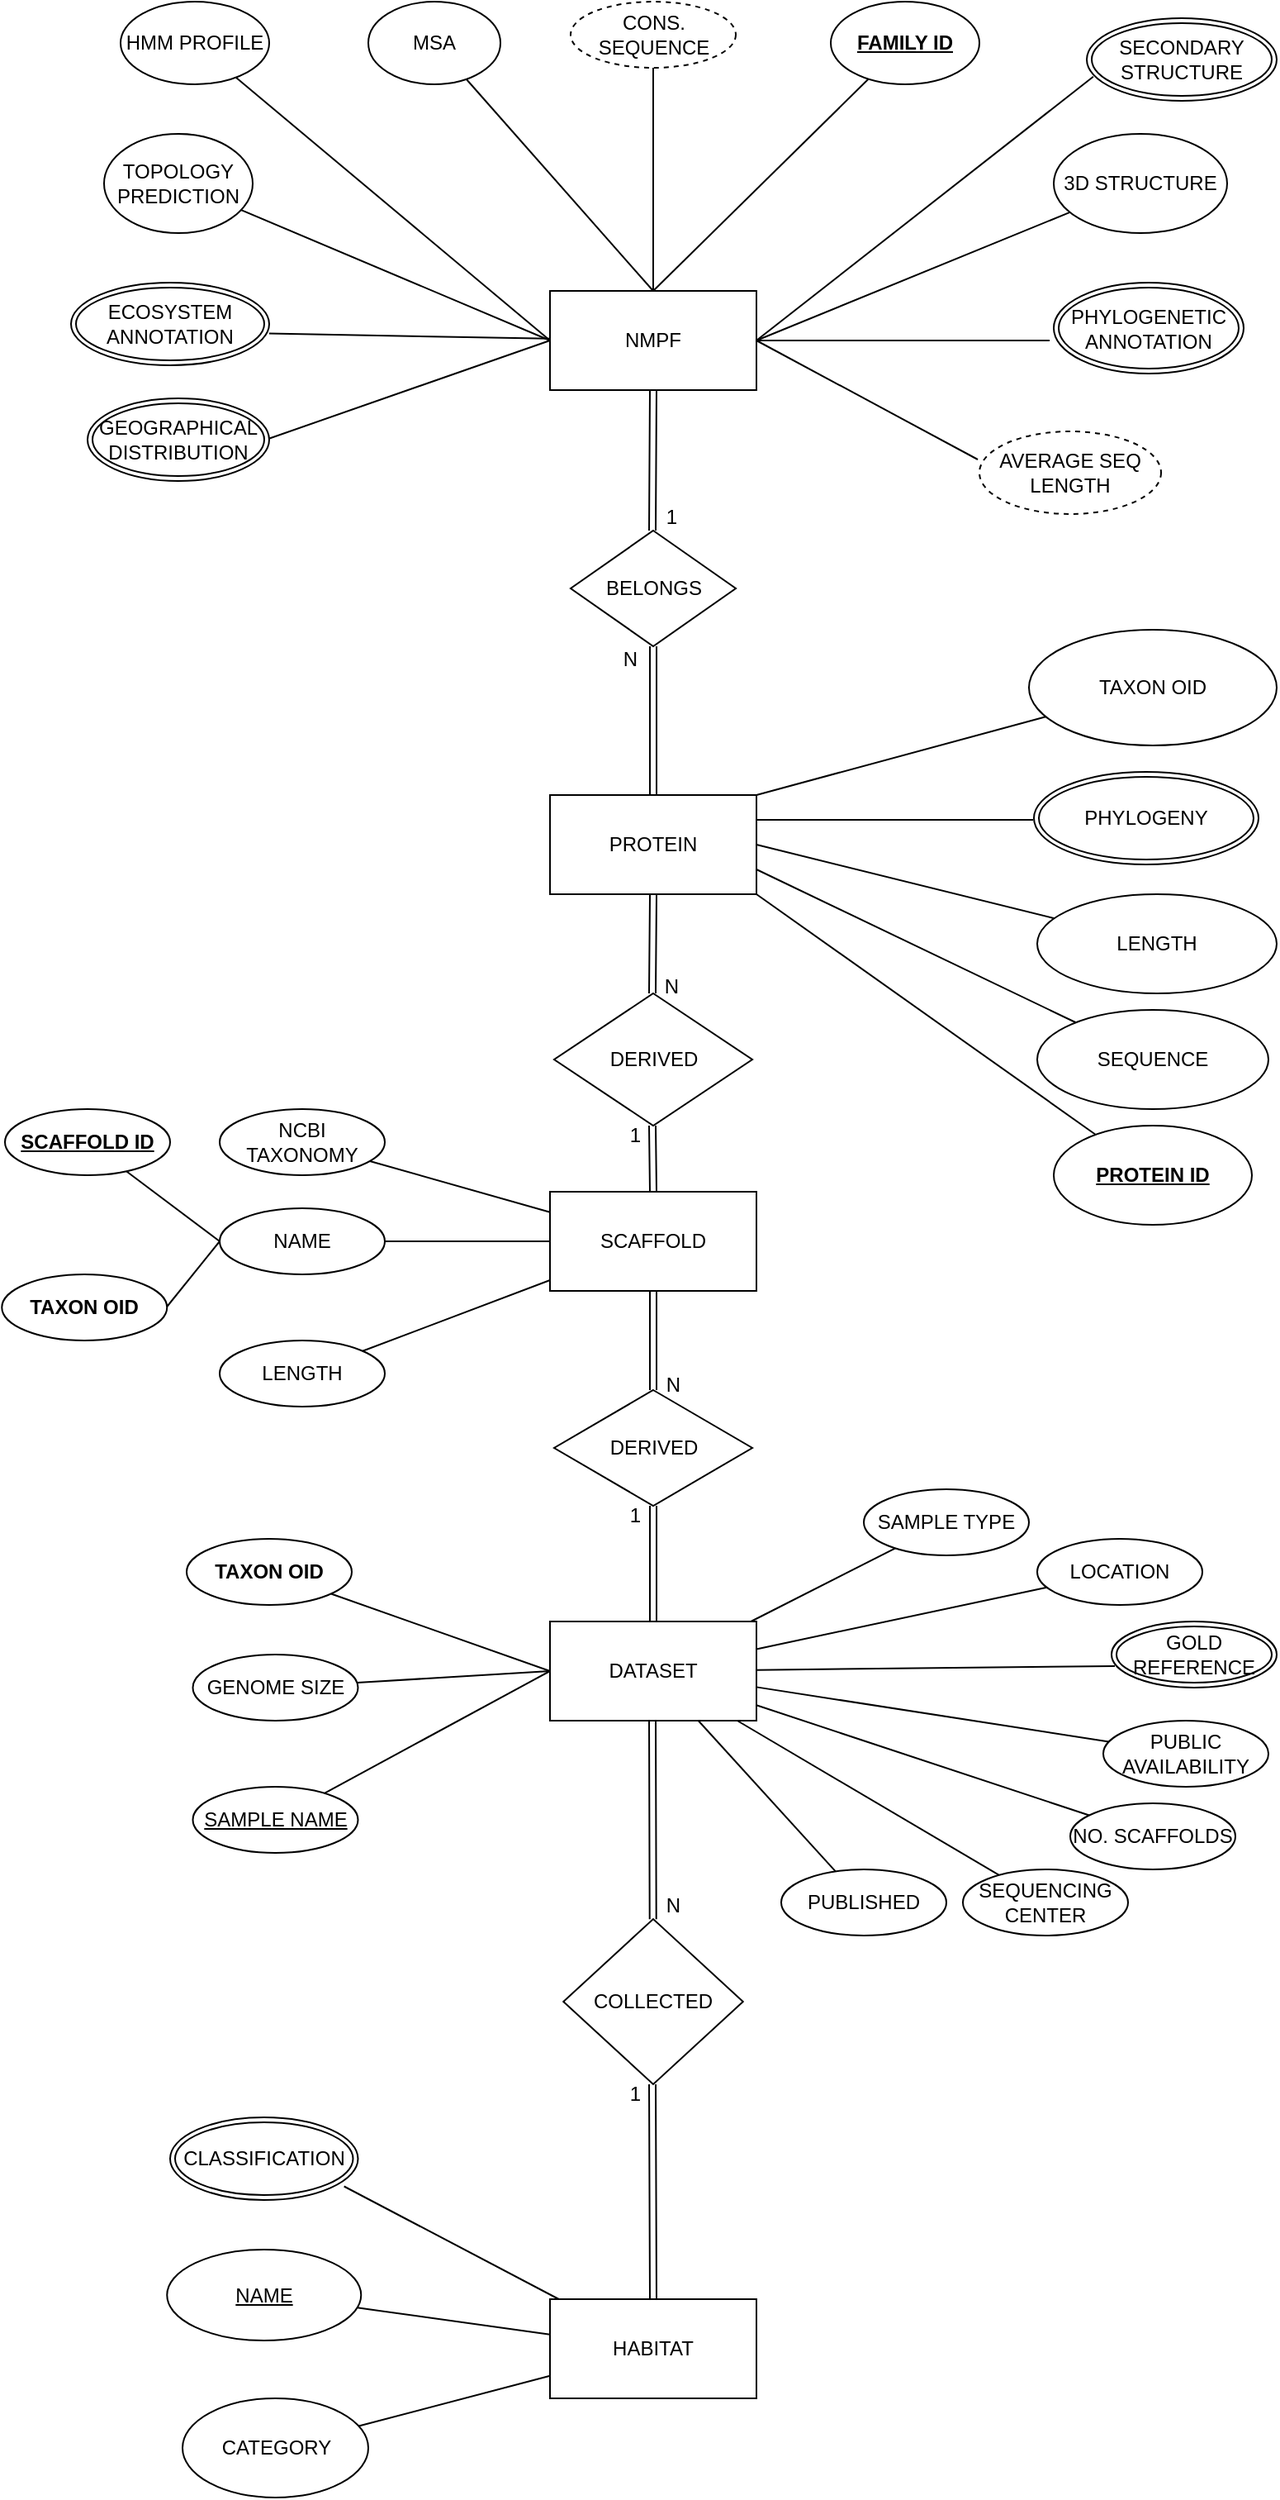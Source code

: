 <mxfile version="22.0.4" type="github">
  <diagram id="R2lEEEUBdFMjLlhIrx00" name="Page-1">
    <mxGraphModel dx="1434" dy="1858" grid="1" gridSize="10" guides="1" tooltips="1" connect="1" arrows="1" fold="1" page="1" pageScale="1" pageWidth="850" pageHeight="1100" math="0" shadow="0" extFonts="Permanent Marker^https://fonts.googleapis.com/css?family=Permanent+Marker">
      <root>
        <mxCell id="0" />
        <mxCell id="1" parent="0" />
        <mxCell id="Yh4BVkky_7kEf2Jk04-v-19" style="rounded=0;orthogonalLoop=1;jettySize=auto;html=1;endArrow=none;endFill=0;labelBackgroundColor=none;fontColor=default;entryX=0.5;entryY=1;entryDx=0;entryDy=0;" parent="1" source="Yh4BVkky_7kEf2Jk04-v-1" target="3lu_bXjI-AjVLZ6_Voox-1" edge="1">
          <mxGeometry relative="1" as="geometry">
            <mxPoint x="443" y="-420" as="targetPoint" />
          </mxGeometry>
        </mxCell>
        <mxCell id="Yh4BVkky_7kEf2Jk04-v-20" style="rounded=0;orthogonalLoop=1;jettySize=auto;html=1;endArrow=none;endFill=0;labelBackgroundColor=none;fontColor=default;exitX=0.5;exitY=0;exitDx=0;exitDy=0;" parent="1" source="Yh4BVkky_7kEf2Jk04-v-1" target="Yh4BVkky_7kEf2Jk04-v-4" edge="1">
          <mxGeometry relative="1" as="geometry">
            <mxPoint x="320" y="400" as="sourcePoint" />
          </mxGeometry>
        </mxCell>
        <mxCell id="Yh4BVkky_7kEf2Jk04-v-21" style="rounded=0;orthogonalLoop=1;jettySize=auto;html=1;endArrow=none;endFill=0;labelBackgroundColor=none;fontColor=default;exitX=0;exitY=0.5;exitDx=0;exitDy=0;" parent="1" source="Yh4BVkky_7kEf2Jk04-v-1" edge="1">
          <mxGeometry relative="1" as="geometry">
            <mxPoint x="370" y="-260" as="sourcePoint" />
            <mxPoint x="206.579" y="-204.504" as="targetPoint" />
          </mxGeometry>
        </mxCell>
        <mxCell id="Yh4BVkky_7kEf2Jk04-v-22" style="rounded=0;orthogonalLoop=1;jettySize=auto;html=1;endArrow=none;endFill=0;labelBackgroundColor=none;fontColor=default;" parent="1" source="Yh4BVkky_7kEf2Jk04-v-1" edge="1">
          <mxGeometry relative="1" as="geometry">
            <mxPoint x="682.5" y="-265" as="targetPoint" />
          </mxGeometry>
        </mxCell>
        <mxCell id="Yh4BVkky_7kEf2Jk04-v-23" style="rounded=0;orthogonalLoop=1;jettySize=auto;html=1;endArrow=none;endFill=0;labelBackgroundColor=none;fontColor=default;exitX=0;exitY=0.5;exitDx=0;exitDy=0;" parent="1" source="Yh4BVkky_7kEf2Jk04-v-1" target="Yh4BVkky_7kEf2Jk04-v-5" edge="1">
          <mxGeometry relative="1" as="geometry" />
        </mxCell>
        <mxCell id="Yh4BVkky_7kEf2Jk04-v-24" style="rounded=0;orthogonalLoop=1;jettySize=auto;html=1;endArrow=none;endFill=0;labelBackgroundColor=none;fontColor=default;exitX=1;exitY=0.5;exitDx=0;exitDy=0;" parent="1" source="Yh4BVkky_7kEf2Jk04-v-1" edge="1">
          <mxGeometry relative="1" as="geometry">
            <mxPoint x="178" y="290" as="sourcePoint" />
            <mxPoint x="708.952" y="-424.614" as="targetPoint" />
          </mxGeometry>
        </mxCell>
        <mxCell id="Yh4BVkky_7kEf2Jk04-v-25" style="rounded=0;orthogonalLoop=1;jettySize=auto;html=1;endArrow=none;endFill=0;labelBackgroundColor=none;fontColor=default;exitX=0;exitY=0.5;exitDx=0;exitDy=0;" parent="1" source="Yh4BVkky_7kEf2Jk04-v-1" target="Yh4BVkky_7kEf2Jk04-v-7" edge="1">
          <mxGeometry relative="1" as="geometry" />
        </mxCell>
        <mxCell id="Yh4BVkky_7kEf2Jk04-v-26" style="rounded=0;orthogonalLoop=1;jettySize=auto;html=1;endArrow=none;endFill=0;labelBackgroundColor=none;fontColor=default;" parent="1" source="Yh4BVkky_7kEf2Jk04-v-1" edge="1">
          <mxGeometry relative="1" as="geometry">
            <mxPoint x="170" y="330" as="sourcePoint" />
            <mxPoint x="209.976" y="-269.188" as="targetPoint" />
          </mxGeometry>
        </mxCell>
        <mxCell id="Yh4BVkky_7kEf2Jk04-v-1" value="NMPF" style="rounded=0;whiteSpace=wrap;html=1;labelBackgroundColor=none;" parent="1" vertex="1">
          <mxGeometry x="380" y="-295" width="125" height="60" as="geometry" />
        </mxCell>
        <mxCell id="Yh4BVkky_7kEf2Jk04-v-4" value="MSA" style="ellipse;whiteSpace=wrap;html=1;rounded=0;labelBackgroundColor=none;" parent="1" vertex="1">
          <mxGeometry x="270" y="-470" width="80" height="50" as="geometry" />
        </mxCell>
        <mxCell id="Yh4BVkky_7kEf2Jk04-v-5" value="HMM PROFILE" style="ellipse;whiteSpace=wrap;html=1;rounded=0;labelBackgroundColor=none;" parent="1" vertex="1">
          <mxGeometry x="120" y="-470" width="90" height="50" as="geometry" />
        </mxCell>
        <mxCell id="Yh4BVkky_7kEf2Jk04-v-7" value="TOPOLOGY PREDICTION" style="ellipse;whiteSpace=wrap;html=1;rounded=0;labelBackgroundColor=none;direction=west;" parent="1" vertex="1">
          <mxGeometry x="110" y="-390" width="90" height="60" as="geometry" />
        </mxCell>
        <mxCell id="Yh4BVkky_7kEf2Jk04-v-16" value="" style="rounded=0;orthogonalLoop=1;jettySize=auto;html=1;endArrow=none;endFill=0;labelBackgroundColor=none;fontColor=default;entryX=0.5;entryY=0;entryDx=0;entryDy=0;" parent="1" source="Yh4BVkky_7kEf2Jk04-v-11" target="Yh4BVkky_7kEf2Jk04-v-1" edge="1">
          <mxGeometry relative="1" as="geometry">
            <mxPoint x="190" y="135" as="targetPoint" />
          </mxGeometry>
        </mxCell>
        <mxCell id="Yh4BVkky_7kEf2Jk04-v-11" value="&lt;u&gt;&lt;b&gt;FAMILY ID&lt;/b&gt;&lt;/u&gt;" style="ellipse;whiteSpace=wrap;html=1;rounded=0;labelBackgroundColor=none;" parent="1" vertex="1">
          <mxGeometry x="550" y="-470" width="90" height="50" as="geometry" />
        </mxCell>
        <mxCell id="d79e8XBhKQ2igxdSj6Hg-4" value="" style="rounded=0;orthogonalLoop=1;jettySize=auto;html=1;endArrow=none;endFill=0;labelBackgroundColor=none;fontColor=default;exitX=1;exitY=0.5;exitDx=0;exitDy=0;" parent="1" source="Yh4BVkky_7kEf2Jk04-v-29" target="d79e8XBhKQ2igxdSj6Hg-1" edge="1">
          <mxGeometry relative="1" as="geometry" />
        </mxCell>
        <mxCell id="Yh4BVkky_7kEf2Jk04-v-29" value="&lt;div&gt;PROTEIN&lt;/div&gt;" style="rounded=0;whiteSpace=wrap;html=1;labelBackgroundColor=none;" parent="1" vertex="1">
          <mxGeometry x="380.01" y="10" width="125" height="60" as="geometry" />
        </mxCell>
        <mxCell id="Yh4BVkky_7kEf2Jk04-v-31" value="BELONGS" style="rhombus;whiteSpace=wrap;html=1;rounded=0;labelBackgroundColor=none;" parent="1" vertex="1">
          <mxGeometry x="392.51" y="-150" width="100" height="70" as="geometry" />
        </mxCell>
        <mxCell id="_KlqRlnfx3LXGcyiwgws-1" value="SEQUENCE" style="ellipse;whiteSpace=wrap;html=1;labelBackgroundColor=none;" parent="1" vertex="1">
          <mxGeometry x="675" y="140" width="140" height="60" as="geometry" />
        </mxCell>
        <mxCell id="_KlqRlnfx3LXGcyiwgws-2" value="" style="rounded=1;orthogonalLoop=1;jettySize=auto;html=1;endArrow=none;endFill=0;labelBackgroundColor=none;fontColor=default;exitX=1;exitY=0.75;exitDx=0;exitDy=0;" parent="1" source="Yh4BVkky_7kEf2Jk04-v-29" target="_KlqRlnfx3LXGcyiwgws-1" edge="1">
          <mxGeometry relative="1" as="geometry">
            <mxPoint x="650" y="360" as="sourcePoint" />
            <mxPoint x="710" y="210" as="targetPoint" />
          </mxGeometry>
        </mxCell>
        <mxCell id="_KlqRlnfx3LXGcyiwgws-3" value="&lt;b&gt;&lt;u&gt;PROTEIN ID&lt;/u&gt;&lt;/b&gt;" style="ellipse;whiteSpace=wrap;html=1;labelBackgroundColor=none;" parent="1" vertex="1">
          <mxGeometry x="685" y="210" width="120" height="60" as="geometry" />
        </mxCell>
        <mxCell id="_KlqRlnfx3LXGcyiwgws-5" value="TAXON OID" style="ellipse;whiteSpace=wrap;html=1;labelBackgroundColor=none;" parent="1" vertex="1">
          <mxGeometry x="670" y="-90" width="150" height="70" as="geometry" />
        </mxCell>
        <mxCell id="d79e8XBhKQ2igxdSj6Hg-1" value="LENGTH" style="ellipse;whiteSpace=wrap;html=1;rounded=0;labelBackgroundColor=none;" parent="1" vertex="1">
          <mxGeometry x="675" y="70" width="145" height="60" as="geometry" />
        </mxCell>
        <mxCell id="d79e8XBhKQ2igxdSj6Hg-12" value="" style="endArrow=none;html=1;rounded=0;labelBackgroundColor=none;fontColor=default;exitX=1;exitY=0.25;exitDx=0;exitDy=0;" parent="1" source="Yh4BVkky_7kEf2Jk04-v-29" edge="1">
          <mxGeometry width="50" height="50" relative="1" as="geometry">
            <mxPoint x="510" y="20" as="sourcePoint" />
            <mxPoint x="672.5" y="25" as="targetPoint" />
          </mxGeometry>
        </mxCell>
        <mxCell id="d79e8XBhKQ2igxdSj6Hg-14" value="HABITAT" style="rounded=0;whiteSpace=wrap;html=1;labelBackgroundColor=none;" parent="1" vertex="1">
          <mxGeometry x="380" y="920" width="125" height="60" as="geometry" />
        </mxCell>
        <mxCell id="d79e8XBhKQ2igxdSj6Hg-15" value="SCAFFOLD" style="rounded=0;whiteSpace=wrap;html=1;labelBackgroundColor=none;" parent="1" vertex="1">
          <mxGeometry x="380" y="250" width="125" height="60" as="geometry" />
        </mxCell>
        <mxCell id="d79e8XBhKQ2igxdSj6Hg-16" value="DATASET" style="rounded=0;whiteSpace=wrap;html=1;labelBackgroundColor=none;" parent="1" vertex="1">
          <mxGeometry x="380" y="510" width="125" height="60" as="geometry" />
        </mxCell>
        <mxCell id="7EveSGwWqRpmitjXYDmx-1" value="3D STRUCTURE" style="ellipse;whiteSpace=wrap;html=1;align=center;labelBackgroundColor=none;" parent="1" vertex="1">
          <mxGeometry x="685" y="-390" width="105" height="60" as="geometry" />
        </mxCell>
        <mxCell id="7EveSGwWqRpmitjXYDmx-2" value="" style="endArrow=none;html=1;rounded=0;labelBackgroundColor=none;fontColor=default;exitX=1;exitY=0.5;exitDx=0;exitDy=0;" parent="1" source="Yh4BVkky_7kEf2Jk04-v-1" target="7EveSGwWqRpmitjXYDmx-1" edge="1">
          <mxGeometry relative="1" as="geometry">
            <mxPoint x="450" y="-110" as="sourcePoint" />
            <mxPoint x="672.5" y="-231" as="targetPoint" />
          </mxGeometry>
        </mxCell>
        <mxCell id="d79e8XBhKQ2igxdSj6Hg-28" value="&lt;b style=&quot;&quot;&gt;TAXON OID&lt;/b&gt;" style="ellipse;whiteSpace=wrap;html=1;align=center;labelBackgroundColor=none;" parent="1" vertex="1">
          <mxGeometry x="160" y="460" width="100" height="40" as="geometry" />
        </mxCell>
        <mxCell id="d79e8XBhKQ2igxdSj6Hg-29" value="&lt;u&gt;&lt;b&gt;SCAFFOLD ID&lt;/b&gt;&lt;/u&gt;" style="ellipse;whiteSpace=wrap;html=1;align=center;labelBackgroundColor=none;" parent="1" vertex="1">
          <mxGeometry x="50" y="200" width="100" height="40" as="geometry" />
        </mxCell>
        <mxCell id="d79e8XBhKQ2igxdSj6Hg-34" value="" style="endArrow=none;html=1;rounded=0;labelBackgroundColor=none;fontColor=default;entryX=0;entryY=0.5;entryDx=0;entryDy=0;" parent="1" source="d79e8XBhKQ2igxdSj6Hg-29" edge="1" target="R8yv3j7y8IBAC_rJrTb6-1">
          <mxGeometry width="50" height="50" relative="1" as="geometry">
            <mxPoint x="105" y="370" as="sourcePoint" />
            <mxPoint x="189.313" y="278.375" as="targetPoint" />
          </mxGeometry>
        </mxCell>
        <mxCell id="d79e8XBhKQ2igxdSj6Hg-35" value="" style="endArrow=none;html=1;rounded=0;labelBackgroundColor=none;fontColor=default;entryX=0;entryY=0.5;entryDx=0;entryDy=0;" parent="1" source="d79e8XBhKQ2igxdSj6Hg-28" target="d79e8XBhKQ2igxdSj6Hg-16" edge="1">
          <mxGeometry width="50" height="50" relative="1" as="geometry">
            <mxPoint x="100" y="420" as="sourcePoint" />
            <mxPoint x="189.313" y="301.625" as="targetPoint" />
          </mxGeometry>
        </mxCell>
        <mxCell id="d79e8XBhKQ2igxdSj6Hg-36" value="LENGTH" style="ellipse;whiteSpace=wrap;html=1;align=center;labelBackgroundColor=none;" parent="1" vertex="1">
          <mxGeometry x="180" y="340" width="100" height="40" as="geometry" />
        </mxCell>
        <mxCell id="d79e8XBhKQ2igxdSj6Hg-37" value="" style="fontSize=12;html=1;endArrow=none;startArrow=none;labelBackgroundColor=none;fontColor=default;startFill=0;endFill=0;rounded=1;strokeColor=default;" parent="1" source="d79e8XBhKQ2igxdSj6Hg-36" target="d79e8XBhKQ2igxdSj6Hg-15" edge="1">
          <mxGeometry width="100" height="100" relative="1" as="geometry">
            <mxPoint x="263" y="490" as="sourcePoint" />
            <mxPoint x="363" y="390" as="targetPoint" />
          </mxGeometry>
        </mxCell>
        <mxCell id="d79e8XBhKQ2igxdSj6Hg-38" value="NCBI TAXONOMY" style="ellipse;whiteSpace=wrap;html=1;align=center;labelBackgroundColor=none;" parent="1" vertex="1">
          <mxGeometry x="180" y="200" width="100" height="40" as="geometry" />
        </mxCell>
        <mxCell id="d79e8XBhKQ2igxdSj6Hg-39" value="" style="fontSize=12;html=1;endArrow=none;startArrow=none;rounded=0;labelBackgroundColor=none;fontColor=default;startFill=0;endFill=0;" parent="1" source="d79e8XBhKQ2igxdSj6Hg-38" target="d79e8XBhKQ2igxdSj6Hg-15" edge="1">
          <mxGeometry width="100" height="100" relative="1" as="geometry">
            <mxPoint x="263" y="370" as="sourcePoint" />
            <mxPoint x="363" y="270" as="targetPoint" />
          </mxGeometry>
        </mxCell>
        <mxCell id="d79e8XBhKQ2igxdSj6Hg-41" value="DERIVED" style="shape=rhombus;perimeter=rhombusPerimeter;whiteSpace=wrap;html=1;align=center;labelBackgroundColor=none;" parent="1" vertex="1">
          <mxGeometry x="382.51" y="130" width="120" height="80" as="geometry" />
        </mxCell>
        <mxCell id="d79e8XBhKQ2igxdSj6Hg-43" value="&lt;u&gt;SAMPLE NAME&lt;/u&gt;" style="ellipse;whiteSpace=wrap;html=1;align=center;labelBackgroundColor=none;" parent="1" vertex="1">
          <mxGeometry x="163.75" y="610" width="100" height="40" as="geometry" />
        </mxCell>
        <mxCell id="d79e8XBhKQ2igxdSj6Hg-44" value="SAMPLE TYPE" style="ellipse;whiteSpace=wrap;html=1;align=center;labelBackgroundColor=none;" parent="1" vertex="1">
          <mxGeometry x="570" y="430" width="100" height="40" as="geometry" />
        </mxCell>
        <mxCell id="d79e8XBhKQ2igxdSj6Hg-45" value="LOCATION" style="ellipse;whiteSpace=wrap;html=1;align=center;labelBackgroundColor=none;" parent="1" vertex="1">
          <mxGeometry x="675" y="460" width="100" height="40" as="geometry" />
        </mxCell>
        <mxCell id="d79e8XBhKQ2igxdSj6Hg-46" value="&lt;div&gt;SEQUENCING CENTER&lt;/div&gt;" style="ellipse;whiteSpace=wrap;html=1;align=center;labelBackgroundColor=none;" parent="1" vertex="1">
          <mxGeometry x="630" y="660" width="100" height="40" as="geometry" />
        </mxCell>
        <mxCell id="d79e8XBhKQ2igxdSj6Hg-48" value="PUBLISHED" style="ellipse;whiteSpace=wrap;html=1;align=center;labelBackgroundColor=none;" parent="1" vertex="1">
          <mxGeometry x="520" y="660" width="100" height="40" as="geometry" />
        </mxCell>
        <mxCell id="d79e8XBhKQ2igxdSj6Hg-49" value="PUBLIC AVAILABILITY" style="ellipse;whiteSpace=wrap;html=1;align=center;labelBackgroundColor=none;" parent="1" vertex="1">
          <mxGeometry x="715" y="570" width="100" height="40" as="geometry" />
        </mxCell>
        <mxCell id="d79e8XBhKQ2igxdSj6Hg-50" value="GENOME SIZE" style="ellipse;whiteSpace=wrap;html=1;align=center;labelBackgroundColor=none;" parent="1" vertex="1">
          <mxGeometry x="163.75" y="530" width="100" height="40" as="geometry" />
        </mxCell>
        <mxCell id="d79e8XBhKQ2igxdSj6Hg-52" value="&lt;div&gt;NO. SCAFFOLDS&lt;/div&gt;" style="ellipse;whiteSpace=wrap;html=1;align=center;labelBackgroundColor=none;" parent="1" vertex="1">
          <mxGeometry x="695" y="620" width="100" height="40" as="geometry" />
        </mxCell>
        <mxCell id="d79e8XBhKQ2igxdSj6Hg-57" value="" style="endArrow=none;html=1;rounded=0;labelBackgroundColor=none;fontColor=default;exitX=0;exitY=0.5;exitDx=0;exitDy=0;" parent="1" source="d79e8XBhKQ2igxdSj6Hg-16" target="d79e8XBhKQ2igxdSj6Hg-50" edge="1">
          <mxGeometry relative="1" as="geometry">
            <mxPoint x="512.5" y="559.58" as="sourcePoint" />
            <mxPoint x="672.5" y="559.58" as="targetPoint" />
          </mxGeometry>
        </mxCell>
        <mxCell id="d79e8XBhKQ2igxdSj6Hg-58" value="" style="endArrow=none;html=1;rounded=0;labelBackgroundColor=none;fontColor=default;" parent="1" source="d79e8XBhKQ2igxdSj6Hg-16" target="d79e8XBhKQ2igxdSj6Hg-45" edge="1">
          <mxGeometry relative="1" as="geometry">
            <mxPoint x="410" y="540" as="sourcePoint" />
            <mxPoint x="570" y="540" as="targetPoint" />
          </mxGeometry>
        </mxCell>
        <mxCell id="d79e8XBhKQ2igxdSj6Hg-59" value="" style="endArrow=none;html=1;rounded=0;labelBackgroundColor=none;fontColor=default;" parent="1" source="d79e8XBhKQ2igxdSj6Hg-16" target="d79e8XBhKQ2igxdSj6Hg-48" edge="1">
          <mxGeometry relative="1" as="geometry">
            <mxPoint x="410" y="540" as="sourcePoint" />
            <mxPoint x="570" y="540" as="targetPoint" />
          </mxGeometry>
        </mxCell>
        <mxCell id="d79e8XBhKQ2igxdSj6Hg-60" value="" style="endArrow=none;html=1;rounded=0;labelBackgroundColor=none;fontColor=default;entryX=0.02;entryY=0.675;entryDx=0;entryDy=0;entryPerimeter=0;" parent="1" source="d79e8XBhKQ2igxdSj6Hg-16" target="R8yv3j7y8IBAC_rJrTb6-3" edge="1">
          <mxGeometry relative="1" as="geometry">
            <mxPoint x="410" y="540" as="sourcePoint" />
            <mxPoint x="710.155" y="531.572" as="targetPoint" />
          </mxGeometry>
        </mxCell>
        <mxCell id="d79e8XBhKQ2igxdSj6Hg-61" value="" style="endArrow=none;html=1;rounded=0;labelBackgroundColor=none;fontColor=default;" parent="1" source="d79e8XBhKQ2igxdSj6Hg-16" target="d79e8XBhKQ2igxdSj6Hg-49" edge="1">
          <mxGeometry relative="1" as="geometry">
            <mxPoint x="410" y="540" as="sourcePoint" />
            <mxPoint x="570" y="540" as="targetPoint" />
          </mxGeometry>
        </mxCell>
        <mxCell id="d79e8XBhKQ2igxdSj6Hg-62" value="" style="endArrow=none;html=1;rounded=0;labelBackgroundColor=none;fontColor=default;" parent="1" source="d79e8XBhKQ2igxdSj6Hg-16" target="d79e8XBhKQ2igxdSj6Hg-52" edge="1">
          <mxGeometry relative="1" as="geometry">
            <mxPoint x="410" y="540" as="sourcePoint" />
            <mxPoint x="570" y="540" as="targetPoint" />
          </mxGeometry>
        </mxCell>
        <mxCell id="d79e8XBhKQ2igxdSj6Hg-63" value="" style="endArrow=none;html=1;rounded=0;labelBackgroundColor=none;fontColor=default;" parent="1" source="d79e8XBhKQ2igxdSj6Hg-16" target="d79e8XBhKQ2igxdSj6Hg-46" edge="1">
          <mxGeometry relative="1" as="geometry">
            <mxPoint x="410" y="540" as="sourcePoint" />
            <mxPoint x="570" y="540" as="targetPoint" />
          </mxGeometry>
        </mxCell>
        <mxCell id="d79e8XBhKQ2igxdSj6Hg-64" value="" style="endArrow=none;html=1;rounded=0;labelBackgroundColor=none;fontColor=default;" parent="1" source="d79e8XBhKQ2igxdSj6Hg-44" target="d79e8XBhKQ2igxdSj6Hg-16" edge="1">
          <mxGeometry relative="1" as="geometry">
            <mxPoint x="410" y="540" as="sourcePoint" />
            <mxPoint x="570" y="540" as="targetPoint" />
          </mxGeometry>
        </mxCell>
        <mxCell id="d79e8XBhKQ2igxdSj6Hg-65" value="" style="endArrow=none;html=1;rounded=0;labelBackgroundColor=none;fontColor=default;exitX=0;exitY=0.5;exitDx=0;exitDy=0;" parent="1" source="d79e8XBhKQ2igxdSj6Hg-16" target="d79e8XBhKQ2igxdSj6Hg-43" edge="1">
          <mxGeometry relative="1" as="geometry">
            <mxPoint x="410" y="540" as="sourcePoint" />
            <mxPoint x="570" y="540" as="targetPoint" />
          </mxGeometry>
        </mxCell>
        <mxCell id="d79e8XBhKQ2igxdSj6Hg-66" value="&lt;u&gt;NAME&lt;/u&gt;" style="ellipse;whiteSpace=wrap;html=1;align=center;labelBackgroundColor=none;" parent="1" vertex="1">
          <mxGeometry x="148.13" y="890" width="117.5" height="55" as="geometry" />
        </mxCell>
        <mxCell id="d79e8XBhKQ2igxdSj6Hg-67" value="CATEGORY" style="ellipse;whiteSpace=wrap;html=1;align=center;labelBackgroundColor=none;" parent="1" vertex="1">
          <mxGeometry x="157.5" y="980" width="112.5" height="60" as="geometry" />
        </mxCell>
        <mxCell id="d79e8XBhKQ2igxdSj6Hg-69" value="" style="endArrow=none;html=1;rounded=0;labelBackgroundColor=none;fontColor=default;" parent="1" target="d79e8XBhKQ2igxdSj6Hg-14" edge="1">
          <mxGeometry relative="1" as="geometry">
            <mxPoint x="255.325" y="851.75" as="sourcePoint" />
            <mxPoint x="570" y="720" as="targetPoint" />
          </mxGeometry>
        </mxCell>
        <mxCell id="d79e8XBhKQ2igxdSj6Hg-70" value="" style="endArrow=none;html=1;rounded=0;labelBackgroundColor=none;fontColor=default;" parent="1" source="d79e8XBhKQ2igxdSj6Hg-67" target="d79e8XBhKQ2igxdSj6Hg-14" edge="1">
          <mxGeometry relative="1" as="geometry">
            <mxPoint x="410" y="720" as="sourcePoint" />
            <mxPoint x="570" y="720" as="targetPoint" />
          </mxGeometry>
        </mxCell>
        <mxCell id="d79e8XBhKQ2igxdSj6Hg-71" value="" style="endArrow=none;html=1;rounded=0;labelBackgroundColor=none;fontColor=default;" parent="1" source="d79e8XBhKQ2igxdSj6Hg-66" target="d79e8XBhKQ2igxdSj6Hg-14" edge="1">
          <mxGeometry relative="1" as="geometry">
            <mxPoint x="410" y="720" as="sourcePoint" />
            <mxPoint x="570" y="720" as="targetPoint" />
          </mxGeometry>
        </mxCell>
        <mxCell id="d79e8XBhKQ2igxdSj6Hg-73" value="COLLECTED" style="shape=rhombus;perimeter=rhombusPerimeter;whiteSpace=wrap;html=1;align=center;direction=south;labelBackgroundColor=none;" parent="1" vertex="1">
          <mxGeometry x="388.13" y="690" width="108.75" height="100" as="geometry" />
        </mxCell>
        <mxCell id="d79e8XBhKQ2igxdSj6Hg-80" value="DERIVED" style="shape=rhombus;perimeter=rhombusPerimeter;whiteSpace=wrap;html=1;align=center;" parent="1" vertex="1">
          <mxGeometry x="382.51" y="370" width="120" height="70" as="geometry" />
        </mxCell>
        <mxCell id="d79e8XBhKQ2igxdSj6Hg-83" value="" style="endArrow=none;html=1;rounded=0;exitX=1;exitY=0;exitDx=0;exitDy=0;" parent="1" source="Yh4BVkky_7kEf2Jk04-v-29" target="_KlqRlnfx3LXGcyiwgws-5" edge="1">
          <mxGeometry relative="1" as="geometry">
            <mxPoint x="510" y="20" as="sourcePoint" />
            <mxPoint x="450" y="30" as="targetPoint" />
          </mxGeometry>
        </mxCell>
        <mxCell id="d79e8XBhKQ2igxdSj6Hg-84" value="" style="endArrow=none;html=1;rounded=0;exitX=1;exitY=1;exitDx=0;exitDy=0;" parent="1" source="Yh4BVkky_7kEf2Jk04-v-29" target="_KlqRlnfx3LXGcyiwgws-3" edge="1">
          <mxGeometry relative="1" as="geometry">
            <mxPoint x="510" y="50" as="sourcePoint" />
            <mxPoint x="450" y="120" as="targetPoint" />
          </mxGeometry>
        </mxCell>
        <mxCell id="R8yv3j7y8IBAC_rJrTb6-1" value="ΝΑΜΕ" style="ellipse;whiteSpace=wrap;html=1;align=center;" parent="1" vertex="1">
          <mxGeometry x="180" y="260" width="100" height="40" as="geometry" />
        </mxCell>
        <mxCell id="HY7Dbg6rA6W7Nj4UcRwg-1" value="AVERAGE SEQ LENGTH" style="ellipse;whiteSpace=wrap;html=1;align=center;dashed=1;" parent="1" vertex="1">
          <mxGeometry x="640" y="-210" width="110" height="50" as="geometry" />
        </mxCell>
        <mxCell id="R8yv3j7y8IBAC_rJrTb6-2" value="CLASSIFICATION" style="ellipse;shape=doubleEllipse;margin=3;whiteSpace=wrap;html=1;align=center;" parent="1" vertex="1">
          <mxGeometry x="150" y="810" width="113.75" height="50" as="geometry" />
        </mxCell>
        <mxCell id="HY7Dbg6rA6W7Nj4UcRwg-2" style="rounded=0;orthogonalLoop=1;jettySize=auto;html=1;endArrow=none;endFill=0;labelBackgroundColor=none;fontColor=default;exitX=1;exitY=0.5;exitDx=0;exitDy=0;entryX=-0.009;entryY=0.34;entryDx=0;entryDy=0;entryPerimeter=0;" parent="1" source="Yh4BVkky_7kEf2Jk04-v-1" target="HY7Dbg6rA6W7Nj4UcRwg-1" edge="1">
          <mxGeometry relative="1" as="geometry">
            <mxPoint x="515" y="-255" as="sourcePoint" />
            <mxPoint x="693" y="-255" as="targetPoint" />
          </mxGeometry>
        </mxCell>
        <mxCell id="R8yv3j7y8IBAC_rJrTb6-3" value="GOLD REFERENCE" style="ellipse;shape=doubleEllipse;margin=3;whiteSpace=wrap;html=1;align=center;" parent="1" vertex="1">
          <mxGeometry x="720" y="510" width="100" height="40" as="geometry" />
        </mxCell>
        <mxCell id="R8yv3j7y8IBAC_rJrTb6-4" value="GEOGRAPHICAL DISTRIBUTION" style="ellipse;shape=doubleEllipse;margin=3;whiteSpace=wrap;html=1;align=center;" parent="1" vertex="1">
          <mxGeometry x="100" y="-230" width="110" height="50" as="geometry" />
        </mxCell>
        <mxCell id="R8yv3j7y8IBAC_rJrTb6-5" value="ECOSYSTEM ANNOTATION" style="ellipse;shape=doubleEllipse;margin=3;whiteSpace=wrap;html=1;align=center;" parent="1" vertex="1">
          <mxGeometry x="90" y="-300" width="120" height="50" as="geometry" />
        </mxCell>
        <mxCell id="R8yv3j7y8IBAC_rJrTb6-6" value="SECONDARY STRUCTURE" style="ellipse;shape=doubleEllipse;margin=3;whiteSpace=wrap;html=1;align=center;" parent="1" vertex="1">
          <mxGeometry x="705" y="-460" width="115" height="50" as="geometry" />
        </mxCell>
        <mxCell id="R8yv3j7y8IBAC_rJrTb6-7" value="PHYLOGENETIC ANNOTATION" style="ellipse;shape=doubleEllipse;margin=3;whiteSpace=wrap;html=1;align=center;" parent="1" vertex="1">
          <mxGeometry x="685" y="-300" width="115" height="55" as="geometry" />
        </mxCell>
        <mxCell id="3lu_bXjI-AjVLZ6_Voox-1" value="CONS. SEQUENCE" style="ellipse;whiteSpace=wrap;html=1;align=center;dashed=1;" parent="1" vertex="1">
          <mxGeometry x="392.5" y="-470" width="100" height="40" as="geometry" />
        </mxCell>
        <mxCell id="0Xb8Ie2mT24lhCVPNa7t-2" value="" style="endArrow=none;html=1;rounded=0;" edge="1" parent="1">
          <mxGeometry relative="1" as="geometry">
            <mxPoint x="280" y="280" as="sourcePoint" />
            <mxPoint x="380" y="280" as="targetPoint" />
          </mxGeometry>
        </mxCell>
        <mxCell id="0Xb8Ie2mT24lhCVPNa7t-3" value="&lt;b style=&quot;&quot;&gt;TAXON OID&lt;/b&gt;" style="ellipse;whiteSpace=wrap;html=1;align=center;labelBackgroundColor=none;" vertex="1" parent="1">
          <mxGeometry x="48.13" y="300" width="100" height="40" as="geometry" />
        </mxCell>
        <mxCell id="0Xb8Ie2mT24lhCVPNa7t-6" value="" style="endArrow=none;html=1;rounded=0;entryX=0;entryY=0.5;entryDx=0;entryDy=0;" edge="1" parent="1" target="R8yv3j7y8IBAC_rJrTb6-1">
          <mxGeometry relative="1" as="geometry">
            <mxPoint x="148.13" y="319.5" as="sourcePoint" />
            <mxPoint x="308.13" y="319.5" as="targetPoint" />
          </mxGeometry>
        </mxCell>
        <mxCell id="0Xb8Ie2mT24lhCVPNa7t-8" value="" style="shape=link;html=1;rounded=0;exitX=0.5;exitY=0;exitDx=0;exitDy=0;entryX=0.5;entryY=1;entryDx=0;entryDy=0;" edge="1" parent="1" source="d79e8XBhKQ2igxdSj6Hg-16" target="d79e8XBhKQ2igxdSj6Hg-80">
          <mxGeometry relative="1" as="geometry">
            <mxPoint x="340" y="390" as="sourcePoint" />
            <mxPoint x="500" y="390" as="targetPoint" />
          </mxGeometry>
        </mxCell>
        <mxCell id="0Xb8Ie2mT24lhCVPNa7t-9" value="1" style="resizable=0;html=1;whiteSpace=wrap;align=right;verticalAlign=bottom;" connectable="0" vertex="1" parent="0Xb8Ie2mT24lhCVPNa7t-8">
          <mxGeometry x="1" relative="1" as="geometry">
            <mxPoint x="-6" y="14" as="offset" />
          </mxGeometry>
        </mxCell>
        <mxCell id="0Xb8Ie2mT24lhCVPNa7t-10" value="" style="shape=link;html=1;rounded=0;entryX=0.5;entryY=1;entryDx=0;entryDy=0;" edge="1" parent="1" source="d79e8XBhKQ2igxdSj6Hg-73">
          <mxGeometry relative="1" as="geometry">
            <mxPoint x="442.01" y="640" as="sourcePoint" />
            <mxPoint x="442.01" y="570" as="targetPoint" />
          </mxGeometry>
        </mxCell>
        <mxCell id="0Xb8Ie2mT24lhCVPNa7t-11" value="Ν" style="resizable=0;html=1;whiteSpace=wrap;align=right;verticalAlign=bottom;" connectable="0" vertex="1" parent="0Xb8Ie2mT24lhCVPNa7t-10">
          <mxGeometry x="1" relative="1" as="geometry">
            <mxPoint x="18" y="120" as="offset" />
          </mxGeometry>
        </mxCell>
        <mxCell id="0Xb8Ie2mT24lhCVPNa7t-12" value="" style="shape=link;html=1;rounded=0;exitX=0.5;exitY=0;exitDx=0;exitDy=0;entryX=0.5;entryY=1;entryDx=0;entryDy=0;" edge="1" parent="1" source="d79e8XBhKQ2igxdSj6Hg-14">
          <mxGeometry relative="1" as="geometry">
            <mxPoint x="442.01" y="860" as="sourcePoint" />
            <mxPoint x="442.01" y="790" as="targetPoint" />
          </mxGeometry>
        </mxCell>
        <mxCell id="0Xb8Ie2mT24lhCVPNa7t-13" value="1" style="resizable=0;html=1;whiteSpace=wrap;align=right;verticalAlign=bottom;" connectable="0" vertex="1" parent="0Xb8Ie2mT24lhCVPNa7t-12">
          <mxGeometry x="1" relative="1" as="geometry">
            <mxPoint x="-6" y="14" as="offset" />
          </mxGeometry>
        </mxCell>
        <mxCell id="0Xb8Ie2mT24lhCVPNa7t-14" value="" style="shape=link;html=1;rounded=0;exitX=0.5;exitY=0;exitDx=0;exitDy=0;entryX=0.5;entryY=1;entryDx=0;entryDy=0;" edge="1" parent="1" source="d79e8XBhKQ2igxdSj6Hg-15">
          <mxGeometry relative="1" as="geometry">
            <mxPoint x="442" y="280" as="sourcePoint" />
            <mxPoint x="442" y="210" as="targetPoint" />
          </mxGeometry>
        </mxCell>
        <mxCell id="0Xb8Ie2mT24lhCVPNa7t-15" value="1" style="resizable=0;html=1;whiteSpace=wrap;align=right;verticalAlign=bottom;" connectable="0" vertex="1" parent="0Xb8Ie2mT24lhCVPNa7t-14">
          <mxGeometry x="1" relative="1" as="geometry">
            <mxPoint x="-6" y="14" as="offset" />
          </mxGeometry>
        </mxCell>
        <mxCell id="0Xb8Ie2mT24lhCVPNa7t-17" value="" style="shape=link;html=1;rounded=0;exitX=0.5;exitY=0;exitDx=0;exitDy=0;entryX=0.5;entryY=1;entryDx=0;entryDy=0;" edge="1" parent="1" target="Yh4BVkky_7kEf2Jk04-v-1">
          <mxGeometry relative="1" as="geometry">
            <mxPoint x="442.01" y="-150" as="sourcePoint" />
            <mxPoint x="442.01" y="-220" as="targetPoint" />
          </mxGeometry>
        </mxCell>
        <mxCell id="0Xb8Ie2mT24lhCVPNa7t-18" value="1" style="resizable=0;html=1;whiteSpace=wrap;align=right;verticalAlign=bottom;" connectable="0" vertex="1" parent="0Xb8Ie2mT24lhCVPNa7t-17">
          <mxGeometry x="1" relative="1" as="geometry">
            <mxPoint x="16" y="85" as="offset" />
          </mxGeometry>
        </mxCell>
        <mxCell id="0Xb8Ie2mT24lhCVPNa7t-19" value="" style="shape=link;html=1;rounded=0;exitX=0.5;exitY=0;exitDx=0;exitDy=0;entryX=0.5;entryY=1;entryDx=0;entryDy=0;" edge="1" parent="1" source="d79e8XBhKQ2igxdSj6Hg-80" target="d79e8XBhKQ2igxdSj6Hg-15">
          <mxGeometry relative="1" as="geometry">
            <mxPoint x="550" y="380" as="sourcePoint" />
            <mxPoint x="550" y="330" as="targetPoint" />
          </mxGeometry>
        </mxCell>
        <mxCell id="0Xb8Ie2mT24lhCVPNa7t-20" value="Ν" style="resizable=0;html=1;whiteSpace=wrap;align=right;verticalAlign=bottom;" connectable="0" vertex="1" parent="0Xb8Ie2mT24lhCVPNa7t-19">
          <mxGeometry x="1" relative="1" as="geometry">
            <mxPoint x="18" y="65" as="offset" />
          </mxGeometry>
        </mxCell>
        <mxCell id="0Xb8Ie2mT24lhCVPNa7t-21" value="" style="shape=link;html=1;rounded=0;entryX=0.5;entryY=1;entryDx=0;entryDy=0;" edge="1" parent="1" target="Yh4BVkky_7kEf2Jk04-v-29">
          <mxGeometry relative="1" as="geometry">
            <mxPoint x="442" y="130" as="sourcePoint" />
            <mxPoint x="442.01" y="10" as="targetPoint" />
          </mxGeometry>
        </mxCell>
        <mxCell id="0Xb8Ie2mT24lhCVPNa7t-22" value="Ν" style="resizable=0;html=1;whiteSpace=wrap;align=right;verticalAlign=bottom;" connectable="0" vertex="1" parent="0Xb8Ie2mT24lhCVPNa7t-21">
          <mxGeometry x="1" relative="1" as="geometry">
            <mxPoint x="17" y="64" as="offset" />
          </mxGeometry>
        </mxCell>
        <mxCell id="0Xb8Ie2mT24lhCVPNa7t-24" value="" style="shape=link;html=1;rounded=0;entryX=0.5;entryY=1;entryDx=0;entryDy=0;exitX=0.5;exitY=0;exitDx=0;exitDy=0;" edge="1" parent="1" source="Yh4BVkky_7kEf2Jk04-v-29" target="Yh4BVkky_7kEf2Jk04-v-31">
          <mxGeometry relative="1" as="geometry">
            <mxPoint x="443" y="20" as="sourcePoint" />
            <mxPoint x="446.5" y="-90" as="targetPoint" />
          </mxGeometry>
        </mxCell>
        <mxCell id="0Xb8Ie2mT24lhCVPNa7t-25" value="Ν" style="resizable=0;html=1;whiteSpace=wrap;align=right;verticalAlign=bottom;" connectable="0" vertex="1" parent="0Xb8Ie2mT24lhCVPNa7t-24">
          <mxGeometry x="1" relative="1" as="geometry">
            <mxPoint x="-8" y="16" as="offset" />
          </mxGeometry>
        </mxCell>
        <mxCell id="0Xb8Ie2mT24lhCVPNa7t-26" value="PHYLOGENY" style="ellipse;shape=doubleEllipse;margin=3;whiteSpace=wrap;html=1;align=center;" vertex="1" parent="1">
          <mxGeometry x="673" y="-4" width="136" height="56" as="geometry" />
        </mxCell>
      </root>
    </mxGraphModel>
  </diagram>
</mxfile>
